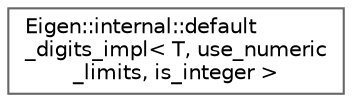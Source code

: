 digraph "Graphical Class Hierarchy"
{
 // LATEX_PDF_SIZE
  bgcolor="transparent";
  edge [fontname=Helvetica,fontsize=10,labelfontname=Helvetica,labelfontsize=10];
  node [fontname=Helvetica,fontsize=10,shape=box,height=0.2,width=0.4];
  rankdir="LR";
  Node0 [id="Node000000",label="Eigen::internal::default\l_digits_impl\< T, use_numeric\l_limits, is_integer \>",height=0.2,width=0.4,color="grey40", fillcolor="white", style="filled",URL="$structEigen_1_1internal_1_1default__digits__impl.html",tooltip=" "];
}
